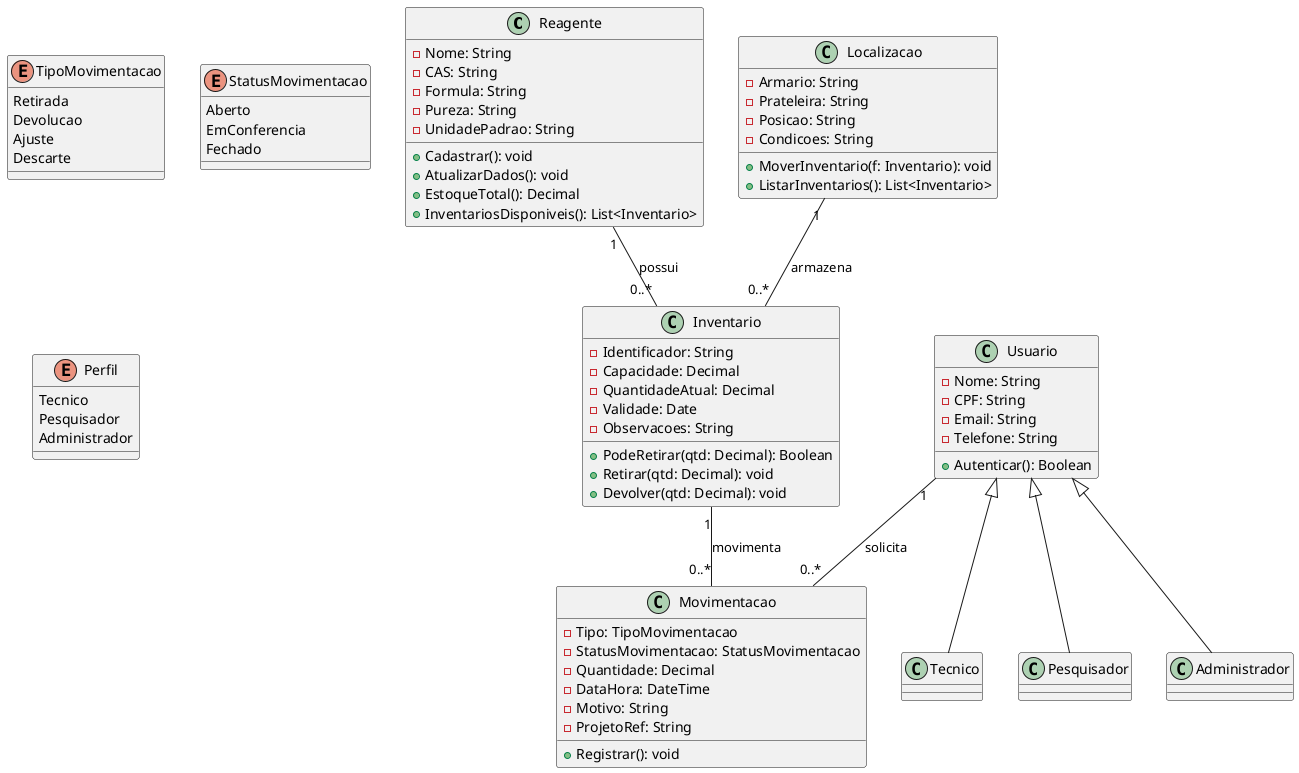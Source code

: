 @startuml SistemaLaboratorio

class Reagente {
  -Nome: String
  -CAS: String
  -Formula: String
  -Pureza: String
  -UnidadePadrao: String

  +Cadastrar(): void
  +AtualizarDados(): void
  +EstoqueTotal(): Decimal
  +InventariosDisponiveis(): List<Inventario>
}
class Inventario {
  -Identificador: String
  -Capacidade: Decimal
  -QuantidadeAtual: Decimal
  -Validade: Date
  -Observacoes: String

  +PodeRetirar(qtd: Decimal): Boolean
  +Retirar(qtd: Decimal): void
  +Devolver(qtd: Decimal): void
}

class Localizacao {
  -Armario: String
  -Prateleira: String
  -Posicao: String
  -Condicoes: String

  +MoverInventario(f: Inventario): void
  +ListarInventarios(): List<Inventario>
}

class Movimentacao {
  -Tipo: TipoMovimentacao
  -StatusMovimentacao: StatusMovimentacao
  -Quantidade: Decimal
  -DataHora: DateTime
  -Motivo: String
  -ProjetoRef: String

  +Registrar(): void
}

class Usuario {
  -Nome: String
  -CPF: String
  -Email: String
  -Telefone: String

  +Autenticar(): Boolean
}

enum TipoMovimentacao {
  Retirada
  Devolucao
  Ajuste
  Descarte
}

enum StatusMovimentacao {
  Aberto
  EmConferencia
  Fechado
}

enum Perfil {
  Tecnico
  Pesquisador
  Administrador
}

class Tecnico
class Pesquisador
class Administrador

Usuario <|-- Tecnico
Usuario <|-- Pesquisador
Usuario <|-- Administrador

Reagente   "1"   -- "0..*" Inventario   : possui
Localizacao "1"  -- "0..*" Inventario   : armazena
Usuario    "1"   -- "0..*" Movimentacao : solicita
Inventario "1"   -- "0..*" Movimentacao : movimenta

@enduml